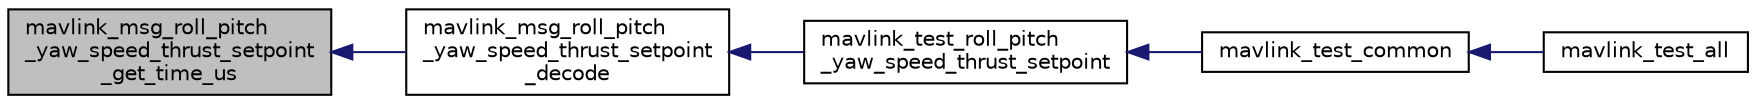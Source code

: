 digraph "mavlink_msg_roll_pitch_yaw_speed_thrust_setpoint_get_time_us"
{
 // INTERACTIVE_SVG=YES
  edge [fontname="Helvetica",fontsize="10",labelfontname="Helvetica",labelfontsize="10"];
  node [fontname="Helvetica",fontsize="10",shape=record];
  rankdir="LR";
  Node1 [label="mavlink_msg_roll_pitch\l_yaw_speed_thrust_setpoint\l_get_time_us",height=0.2,width=0.4,color="black", fillcolor="grey75", style="filled" fontcolor="black"];
  Node1 -> Node2 [dir="back",color="midnightblue",fontsize="10",style="solid",fontname="Helvetica"];
  Node2 [label="mavlink_msg_roll_pitch\l_yaw_speed_thrust_setpoint\l_decode",height=0.2,width=0.4,color="black", fillcolor="white", style="filled",URL="$mavlink__msg__roll__pitch__yaw__speed__thrust__setpoint_8h.html#aabfbf36390997810779bba8b934b70cb",tooltip="Decode a roll_pitch_yaw_speed_thrust_setpoint message into a struct. "];
  Node2 -> Node3 [dir="back",color="midnightblue",fontsize="10",style="solid",fontname="Helvetica"];
  Node3 [label="mavlink_test_roll_pitch\l_yaw_speed_thrust_setpoint",height=0.2,width=0.4,color="black", fillcolor="white", style="filled",URL="$v0_89_2common_2testsuite_8h.html#a9d8d531a61ee8c7e3c834a42bac5985d"];
  Node3 -> Node4 [dir="back",color="midnightblue",fontsize="10",style="solid",fontname="Helvetica"];
  Node4 [label="mavlink_test_common",height=0.2,width=0.4,color="black", fillcolor="white", style="filled",URL="$v0_89_2common_2testsuite_8h.html#af349432601ac003d2c80a69c100c70a4"];
  Node4 -> Node5 [dir="back",color="midnightblue",fontsize="10",style="solid",fontname="Helvetica"];
  Node5 [label="mavlink_test_all",height=0.2,width=0.4,color="black", fillcolor="white", style="filled",URL="$v0_89_2common_2testsuite_8h.html#a4cc77b6c343679298da5d3c2b4e48759"];
}
